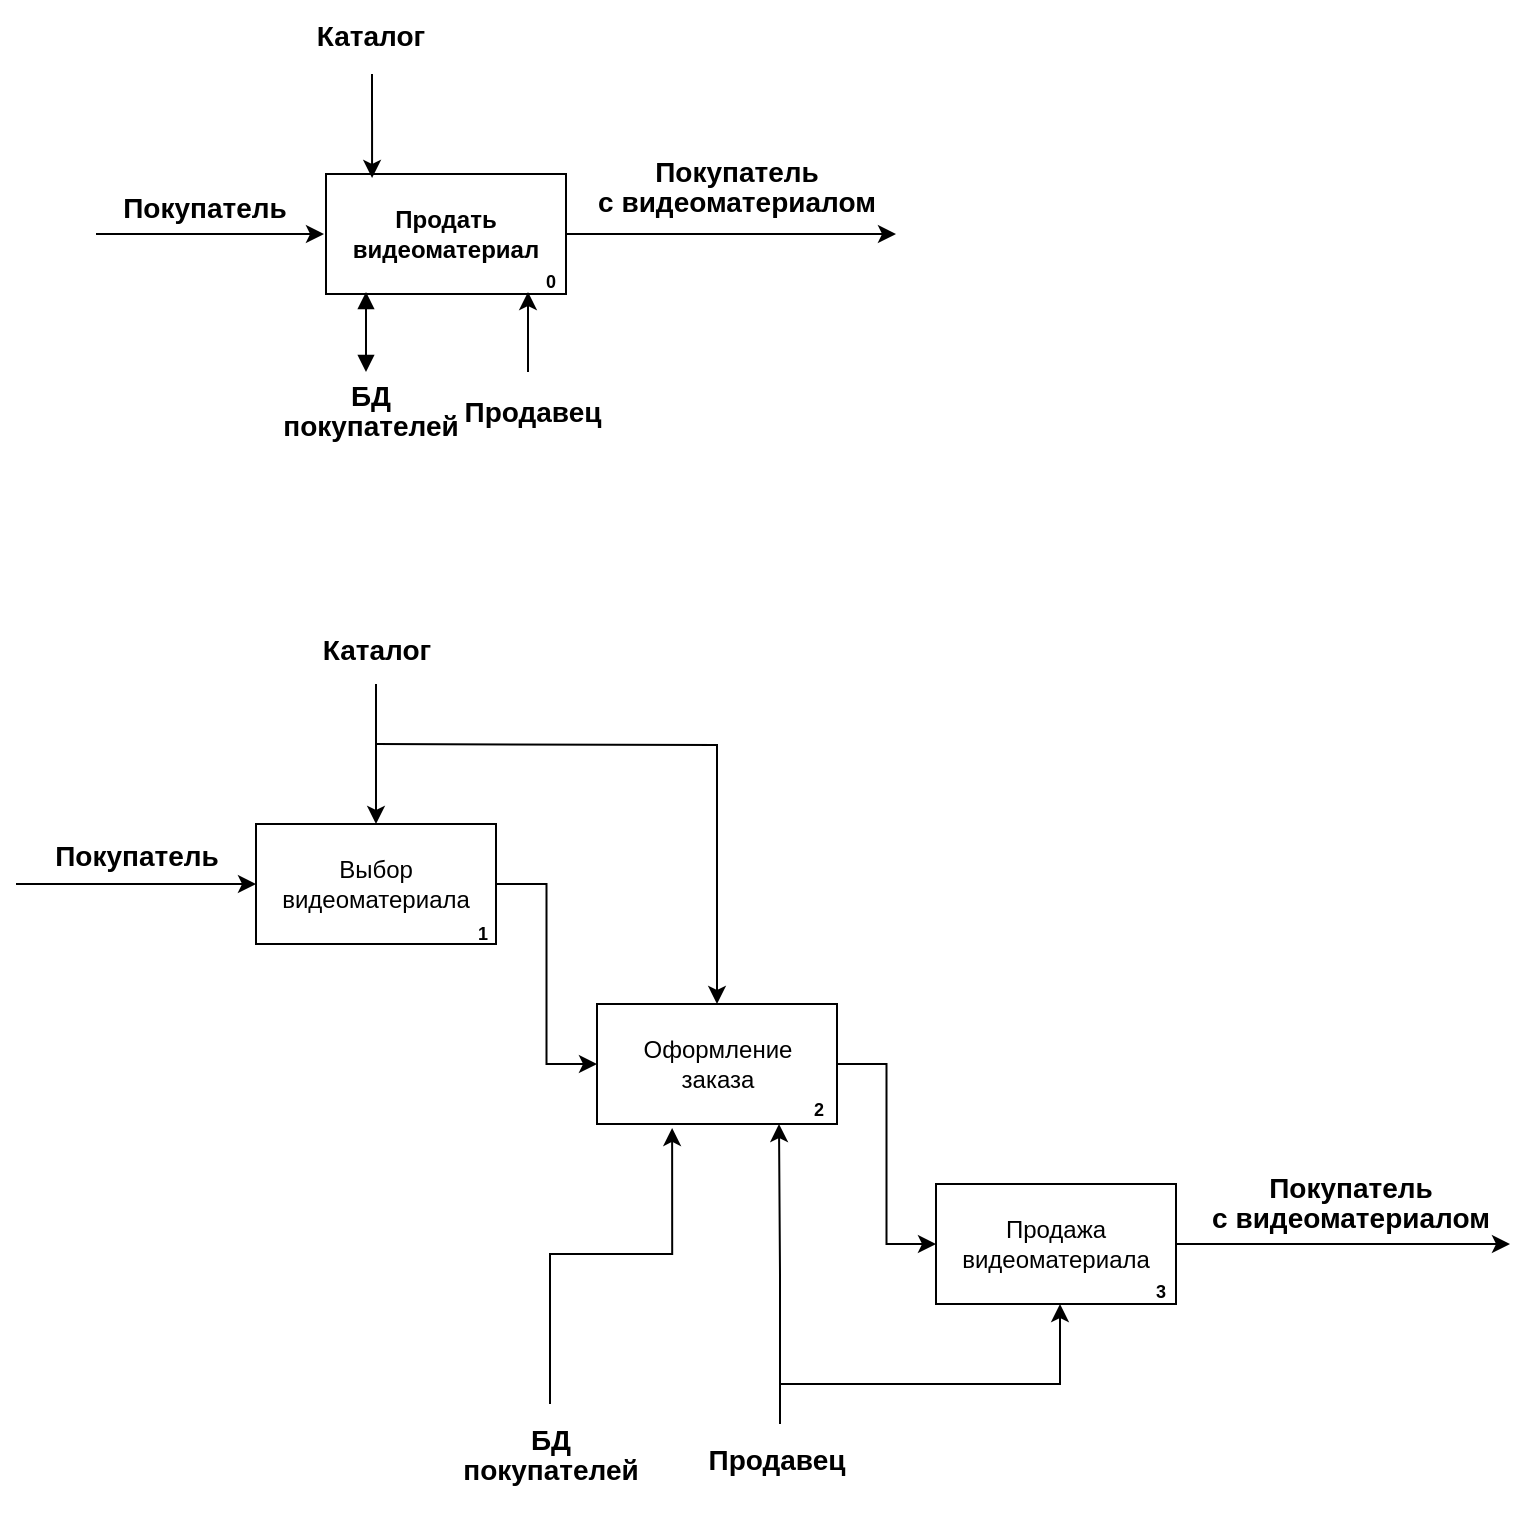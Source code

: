 <mxfile version="21.0.6" type="github">
  <diagram name="Page-1" id="Ck3fTt-HM888tLe21iKQ">
    <mxGraphModel dx="1401" dy="841" grid="1" gridSize="10" guides="1" tooltips="1" connect="1" arrows="1" fold="1" page="1" pageScale="1" pageWidth="850" pageHeight="1100" math="0" shadow="0">
      <root>
        <mxCell id="0" />
        <mxCell id="1" parent="0" />
        <mxCell id="z8rB2s8k8t27SP1FywNN-5" value="&lt;font style=&quot;font-size: 14px;&quot;&gt;Покупатель&lt;/font&gt;" style="text;strokeColor=none;fillColor=none;html=1;fontSize=24;fontStyle=1;verticalAlign=middle;align=center;" vertex="1" parent="1">
          <mxGeometry x="97" y="196" width="93" height="26" as="geometry" />
        </mxCell>
        <mxCell id="z8rB2s8k8t27SP1FywNN-1" value="&lt;b&gt;Продать видеоматериал&lt;/b&gt;" style="rounded=0;whiteSpace=wrap;html=1;" vertex="1" parent="1">
          <mxGeometry x="205" y="195" width="120" height="60" as="geometry" />
        </mxCell>
        <mxCell id="z8rB2s8k8t27SP1FywNN-2" value="" style="endArrow=classic;html=1;rounded=0;entryX=0;entryY=0.5;entryDx=0;entryDy=0;" edge="1" parent="1">
          <mxGeometry width="50" height="50" relative="1" as="geometry">
            <mxPoint x="90" y="225" as="sourcePoint" />
            <mxPoint x="204" y="225" as="targetPoint" />
            <Array as="points">
              <mxPoint x="179" y="225" />
            </Array>
          </mxGeometry>
        </mxCell>
        <mxCell id="z8rB2s8k8t27SP1FywNN-3" value="" style="endArrow=classic;html=1;rounded=0;exitX=1;exitY=0.5;exitDx=0;exitDy=0;" edge="1" parent="1" source="z8rB2s8k8t27SP1FywNN-1">
          <mxGeometry width="50" height="50" relative="1" as="geometry">
            <mxPoint x="410" y="225" as="sourcePoint" />
            <mxPoint x="490" y="225" as="targetPoint" />
          </mxGeometry>
        </mxCell>
        <mxCell id="z8rB2s8k8t27SP1FywNN-4" value="&lt;font style=&quot;font-size: 9px;&quot;&gt;0&lt;/font&gt;" style="text;strokeColor=none;fillColor=none;html=1;fontSize=24;fontStyle=1;verticalAlign=middle;align=center;" vertex="1" parent="1">
          <mxGeometry x="307" y="234" width="20" height="20" as="geometry" />
        </mxCell>
        <mxCell id="z8rB2s8k8t27SP1FywNN-7" value="&lt;p style=&quot;line-height: 50%;&quot;&gt;&lt;font style=&quot;font-size: 14px;&quot;&gt;Покупатель&lt;br&gt;с видеоматериалом&lt;br&gt;&lt;/font&gt;&lt;/p&gt;" style="text;strokeColor=none;fillColor=none;html=1;fontSize=24;fontStyle=1;verticalAlign=middle;align=center;" vertex="1" parent="1">
          <mxGeometry x="341" y="175" width="138" height="47" as="geometry" />
        </mxCell>
        <mxCell id="z8rB2s8k8t27SP1FywNN-8" value="" style="endArrow=classic;html=1;rounded=0;entryX=0.5;entryY=1;entryDx=0;entryDy=0;" edge="1" parent="1">
          <mxGeometry width="50" height="50" relative="1" as="geometry">
            <mxPoint x="306" y="294" as="sourcePoint" />
            <mxPoint x="306" y="254" as="targetPoint" />
          </mxGeometry>
        </mxCell>
        <mxCell id="z8rB2s8k8t27SP1FywNN-9" value="&lt;font style=&quot;font-size: 14px;&quot;&gt;Продавец&lt;br&gt;&lt;/font&gt;" style="text;strokeColor=none;fillColor=none;html=1;fontSize=24;fontStyle=1;verticalAlign=middle;align=center;" vertex="1" parent="1">
          <mxGeometry x="261" y="298" width="93" height="26" as="geometry" />
        </mxCell>
        <mxCell id="z8rB2s8k8t27SP1FywNN-10" value="" style="endArrow=classic;html=1;rounded=0;entryX=0.192;entryY=0.033;entryDx=0;entryDy=0;entryPerimeter=0;" edge="1" parent="1" target="z8rB2s8k8t27SP1FywNN-1">
          <mxGeometry width="50" height="50" relative="1" as="geometry">
            <mxPoint x="228" y="145" as="sourcePoint" />
            <mxPoint x="290" y="255" as="targetPoint" />
          </mxGeometry>
        </mxCell>
        <mxCell id="z8rB2s8k8t27SP1FywNN-11" value="&lt;font style=&quot;font-size: 14px;&quot;&gt;Каталог&lt;br&gt;&lt;/font&gt;" style="text;strokeColor=none;fillColor=none;html=1;fontSize=24;fontStyle=1;verticalAlign=middle;align=center;" vertex="1" parent="1">
          <mxGeometry x="180" y="110" width="93" height="26" as="geometry" />
        </mxCell>
        <mxCell id="z8rB2s8k8t27SP1FywNN-13" value="&lt;font style=&quot;font-size: 14px;&quot;&gt;Покупатель&lt;/font&gt;" style="text;strokeColor=none;fillColor=none;html=1;fontSize=24;fontStyle=1;verticalAlign=middle;align=center;" vertex="1" parent="1">
          <mxGeometry x="63" y="520" width="93" height="26" as="geometry" />
        </mxCell>
        <mxCell id="z8rB2s8k8t27SP1FywNN-20" value="" style="endArrow=classic;html=1;rounded=0;exitX=1;exitY=0.5;exitDx=0;exitDy=0;" edge="1" parent="1" source="z8rB2s8k8t27SP1FywNN-16">
          <mxGeometry width="50" height="50" relative="1" as="geometry">
            <mxPoint x="632" y="733" as="sourcePoint" />
            <mxPoint x="797" y="730" as="targetPoint" />
          </mxGeometry>
        </mxCell>
        <mxCell id="z8rB2s8k8t27SP1FywNN-21" value="&lt;p style=&quot;line-height: 50%;&quot;&gt;&lt;font style=&quot;font-size: 14px;&quot;&gt;Покупатель&lt;br&gt;с видеоматериалом&lt;br&gt;&lt;/font&gt;&lt;/p&gt;" style="text;strokeColor=none;fillColor=none;html=1;fontSize=24;fontStyle=1;verticalAlign=middle;align=center;" vertex="1" parent="1">
          <mxGeometry x="648" y="683" width="138" height="47" as="geometry" />
        </mxCell>
        <mxCell id="z8rB2s8k8t27SP1FywNN-22" value="" style="endArrow=classic;html=1;rounded=0;entryX=0.5;entryY=1;entryDx=0;entryDy=0;edgeStyle=orthogonalEdgeStyle;" edge="1" parent="1">
          <mxGeometry width="50" height="50" relative="1" as="geometry">
            <mxPoint x="432" y="820" as="sourcePoint" />
            <mxPoint x="431.5" y="670" as="targetPoint" />
            <Array as="points">
              <mxPoint x="432" y="745" />
            </Array>
          </mxGeometry>
        </mxCell>
        <mxCell id="z8rB2s8k8t27SP1FywNN-23" value="&lt;font style=&quot;font-size: 14px;&quot;&gt;Продавец&lt;br&gt;&lt;/font&gt;" style="text;strokeColor=none;fillColor=none;html=1;fontSize=24;fontStyle=1;verticalAlign=middle;align=center;" vertex="1" parent="1">
          <mxGeometry x="383" y="822" width="93" height="26" as="geometry" />
        </mxCell>
        <mxCell id="z8rB2s8k8t27SP1FywNN-24" value="" style="endArrow=classic;html=1;rounded=0;entryX=0.5;entryY=1;entryDx=0;entryDy=0;edgeStyle=orthogonalEdgeStyle;" edge="1" parent="1">
          <mxGeometry width="50" height="50" relative="1" as="geometry">
            <mxPoint x="432" y="800" as="sourcePoint" />
            <mxPoint x="572" y="760" as="targetPoint" />
            <Array as="points">
              <mxPoint x="572" y="800" />
            </Array>
          </mxGeometry>
        </mxCell>
        <mxCell id="z8rB2s8k8t27SP1FywNN-25" value="" style="endArrow=classic;html=1;rounded=0;entryX=0.5;entryY=0;entryDx=0;entryDy=0;" edge="1" parent="1" target="z8rB2s8k8t27SP1FywNN-12">
          <mxGeometry width="50" height="50" relative="1" as="geometry">
            <mxPoint x="230" y="450" as="sourcePoint" />
            <mxPoint x="231.5" y="447" as="targetPoint" />
          </mxGeometry>
        </mxCell>
        <mxCell id="z8rB2s8k8t27SP1FywNN-26" value="&lt;font style=&quot;font-size: 14px;&quot;&gt;Каталог&lt;br&gt;&lt;/font&gt;" style="text;strokeColor=none;fillColor=none;html=1;fontSize=24;fontStyle=1;verticalAlign=middle;align=center;" vertex="1" parent="1">
          <mxGeometry x="183" y="417" width="93" height="26" as="geometry" />
        </mxCell>
        <mxCell id="z8rB2s8k8t27SP1FywNN-27" value="" style="endArrow=classic;html=1;rounded=0;entryX=0.5;entryY=0;entryDx=0;entryDy=0;edgeStyle=orthogonalEdgeStyle;elbow=vertical;" edge="1" parent="1" target="z8rB2s8k8t27SP1FywNN-15">
          <mxGeometry width="50" height="50" relative="1" as="geometry">
            <mxPoint x="230" y="480" as="sourcePoint" />
            <mxPoint x="240" y="530" as="targetPoint" />
          </mxGeometry>
        </mxCell>
        <mxCell id="z8rB2s8k8t27SP1FywNN-28" value="" style="endArrow=classic;html=1;rounded=0;entryX=0;entryY=0.5;entryDx=0;entryDy=0;exitX=1;exitY=0.5;exitDx=0;exitDy=0;edgeStyle=orthogonalEdgeStyle;" edge="1" parent="1" source="z8rB2s8k8t27SP1FywNN-12" target="z8rB2s8k8t27SP1FywNN-15">
          <mxGeometry width="50" height="50" relative="1" as="geometry">
            <mxPoint x="140" y="780" as="sourcePoint" />
            <mxPoint x="190" y="730" as="targetPoint" />
          </mxGeometry>
        </mxCell>
        <mxCell id="z8rB2s8k8t27SP1FywNN-29" value="" style="endArrow=classic;html=1;rounded=0;entryX=0;entryY=0.5;entryDx=0;entryDy=0;exitX=1;exitY=0.5;exitDx=0;exitDy=0;edgeStyle=orthogonalEdgeStyle;" edge="1" parent="1" source="z8rB2s8k8t27SP1FywNN-15" target="z8rB2s8k8t27SP1FywNN-16">
          <mxGeometry width="50" height="50" relative="1" as="geometry">
            <mxPoint x="459" y="659" as="sourcePoint" />
            <mxPoint x="510" y="739" as="targetPoint" />
          </mxGeometry>
        </mxCell>
        <mxCell id="z8rB2s8k8t27SP1FywNN-30" value="" style="endArrow=block;html=1;rounded=0;entryX=0.5;entryY=1;entryDx=0;entryDy=0;endFill=1;startArrow=block;startFill=1;" edge="1" parent="1">
          <mxGeometry width="50" height="50" relative="1" as="geometry">
            <mxPoint x="225" y="294" as="sourcePoint" />
            <mxPoint x="225" y="254" as="targetPoint" />
          </mxGeometry>
        </mxCell>
        <mxCell id="z8rB2s8k8t27SP1FywNN-31" value="&lt;p style=&quot;line-height: 50%;&quot;&gt;&lt;font style=&quot;font-size: 14px;&quot;&gt;БД&lt;br&gt;покупателей&lt;br&gt;&lt;/font&gt;&lt;/p&gt;" style="text;strokeColor=none;fillColor=none;html=1;fontSize=24;fontStyle=1;verticalAlign=middle;align=center;" vertex="1" parent="1">
          <mxGeometry x="180" y="298" width="93" height="26" as="geometry" />
        </mxCell>
        <mxCell id="z8rB2s8k8t27SP1FywNN-32" value="&lt;p style=&quot;line-height: 50%;&quot;&gt;&lt;font style=&quot;font-size: 14px;&quot;&gt;БД&lt;br&gt;покупателей&lt;br&gt;&lt;/font&gt;&lt;/p&gt;" style="text;strokeColor=none;fillColor=none;html=1;fontSize=24;fontStyle=1;verticalAlign=middle;align=center;" vertex="1" parent="1">
          <mxGeometry x="270.5" y="820" width="93" height="26" as="geometry" />
        </mxCell>
        <mxCell id="z8rB2s8k8t27SP1FywNN-33" value="" style="endArrow=classic;html=1;rounded=0;entryX=0.313;entryY=1.033;entryDx=0;entryDy=0;edgeStyle=orthogonalEdgeStyle;entryPerimeter=0;" edge="1" parent="1" target="z8rB2s8k8t27SP1FywNN-15">
          <mxGeometry width="50" height="50" relative="1" as="geometry">
            <mxPoint x="317" y="810" as="sourcePoint" />
            <mxPoint x="316.5" y="660" as="targetPoint" />
            <Array as="points">
              <mxPoint x="317" y="735" />
              <mxPoint x="378" y="735" />
            </Array>
          </mxGeometry>
        </mxCell>
        <mxCell id="z8rB2s8k8t27SP1FywNN-34" value="" style="group" vertex="1" connectable="0" parent="1">
          <mxGeometry x="340.5" y="610" width="120.5" height="60" as="geometry" />
        </mxCell>
        <mxCell id="z8rB2s8k8t27SP1FywNN-15" value="Оформление&lt;br&gt;заказа" style="rounded=0;whiteSpace=wrap;html=1;" vertex="1" parent="z8rB2s8k8t27SP1FywNN-34">
          <mxGeometry width="120" height="60" as="geometry" />
        </mxCell>
        <mxCell id="z8rB2s8k8t27SP1FywNN-18" value="&lt;font style=&quot;font-size: 9px;&quot;&gt;2&lt;/font&gt;" style="text;strokeColor=none;fillColor=none;html=1;fontSize=24;fontStyle=1;verticalAlign=middle;align=center;" vertex="1" parent="z8rB2s8k8t27SP1FywNN-34">
          <mxGeometry x="100.5" y="38" width="20" height="20" as="geometry" />
        </mxCell>
        <mxCell id="z8rB2s8k8t27SP1FywNN-35" value="" style="group" vertex="1" connectable="0" parent="1">
          <mxGeometry x="170" y="520" width="123" height="60" as="geometry" />
        </mxCell>
        <mxCell id="z8rB2s8k8t27SP1FywNN-12" value="Выбор&lt;br&gt;видеоматериала" style="rounded=0;whiteSpace=wrap;html=1;" vertex="1" parent="z8rB2s8k8t27SP1FywNN-35">
          <mxGeometry width="120" height="60" as="geometry" />
        </mxCell>
        <mxCell id="z8rB2s8k8t27SP1FywNN-17" value="&lt;font style=&quot;font-size: 9px;&quot;&gt;1&lt;/font&gt;" style="text;strokeColor=none;fillColor=none;html=1;fontSize=24;fontStyle=1;verticalAlign=middle;align=center;" vertex="1" parent="z8rB2s8k8t27SP1FywNN-35">
          <mxGeometry x="103" y="40" width="20" height="20" as="geometry" />
        </mxCell>
        <mxCell id="z8rB2s8k8t27SP1FywNN-37" value="" style="group" vertex="1" connectable="0" parent="1">
          <mxGeometry x="510" y="700" width="122" height="60" as="geometry" />
        </mxCell>
        <mxCell id="z8rB2s8k8t27SP1FywNN-16" value="Продажа&lt;br&gt;видеоматериала" style="rounded=0;whiteSpace=wrap;html=1;" vertex="1" parent="z8rB2s8k8t27SP1FywNN-37">
          <mxGeometry width="120" height="60" as="geometry" />
        </mxCell>
        <mxCell id="z8rB2s8k8t27SP1FywNN-19" value="&lt;font style=&quot;font-size: 9px;&quot;&gt;3&lt;/font&gt;" style="text;strokeColor=none;fillColor=none;html=1;fontSize=24;fontStyle=1;verticalAlign=middle;align=center;" vertex="1" parent="z8rB2s8k8t27SP1FywNN-37">
          <mxGeometry x="102" y="39" width="20" height="20" as="geometry" />
        </mxCell>
        <mxCell id="z8rB2s8k8t27SP1FywNN-38" value="" style="endArrow=classic;html=1;rounded=0;entryX=0;entryY=0.5;entryDx=0;entryDy=0;" edge="1" parent="1" target="z8rB2s8k8t27SP1FywNN-12">
          <mxGeometry width="50" height="50" relative="1" as="geometry">
            <mxPoint x="50" y="550" as="sourcePoint" />
            <mxPoint x="156" y="560" as="targetPoint" />
          </mxGeometry>
        </mxCell>
      </root>
    </mxGraphModel>
  </diagram>
</mxfile>
